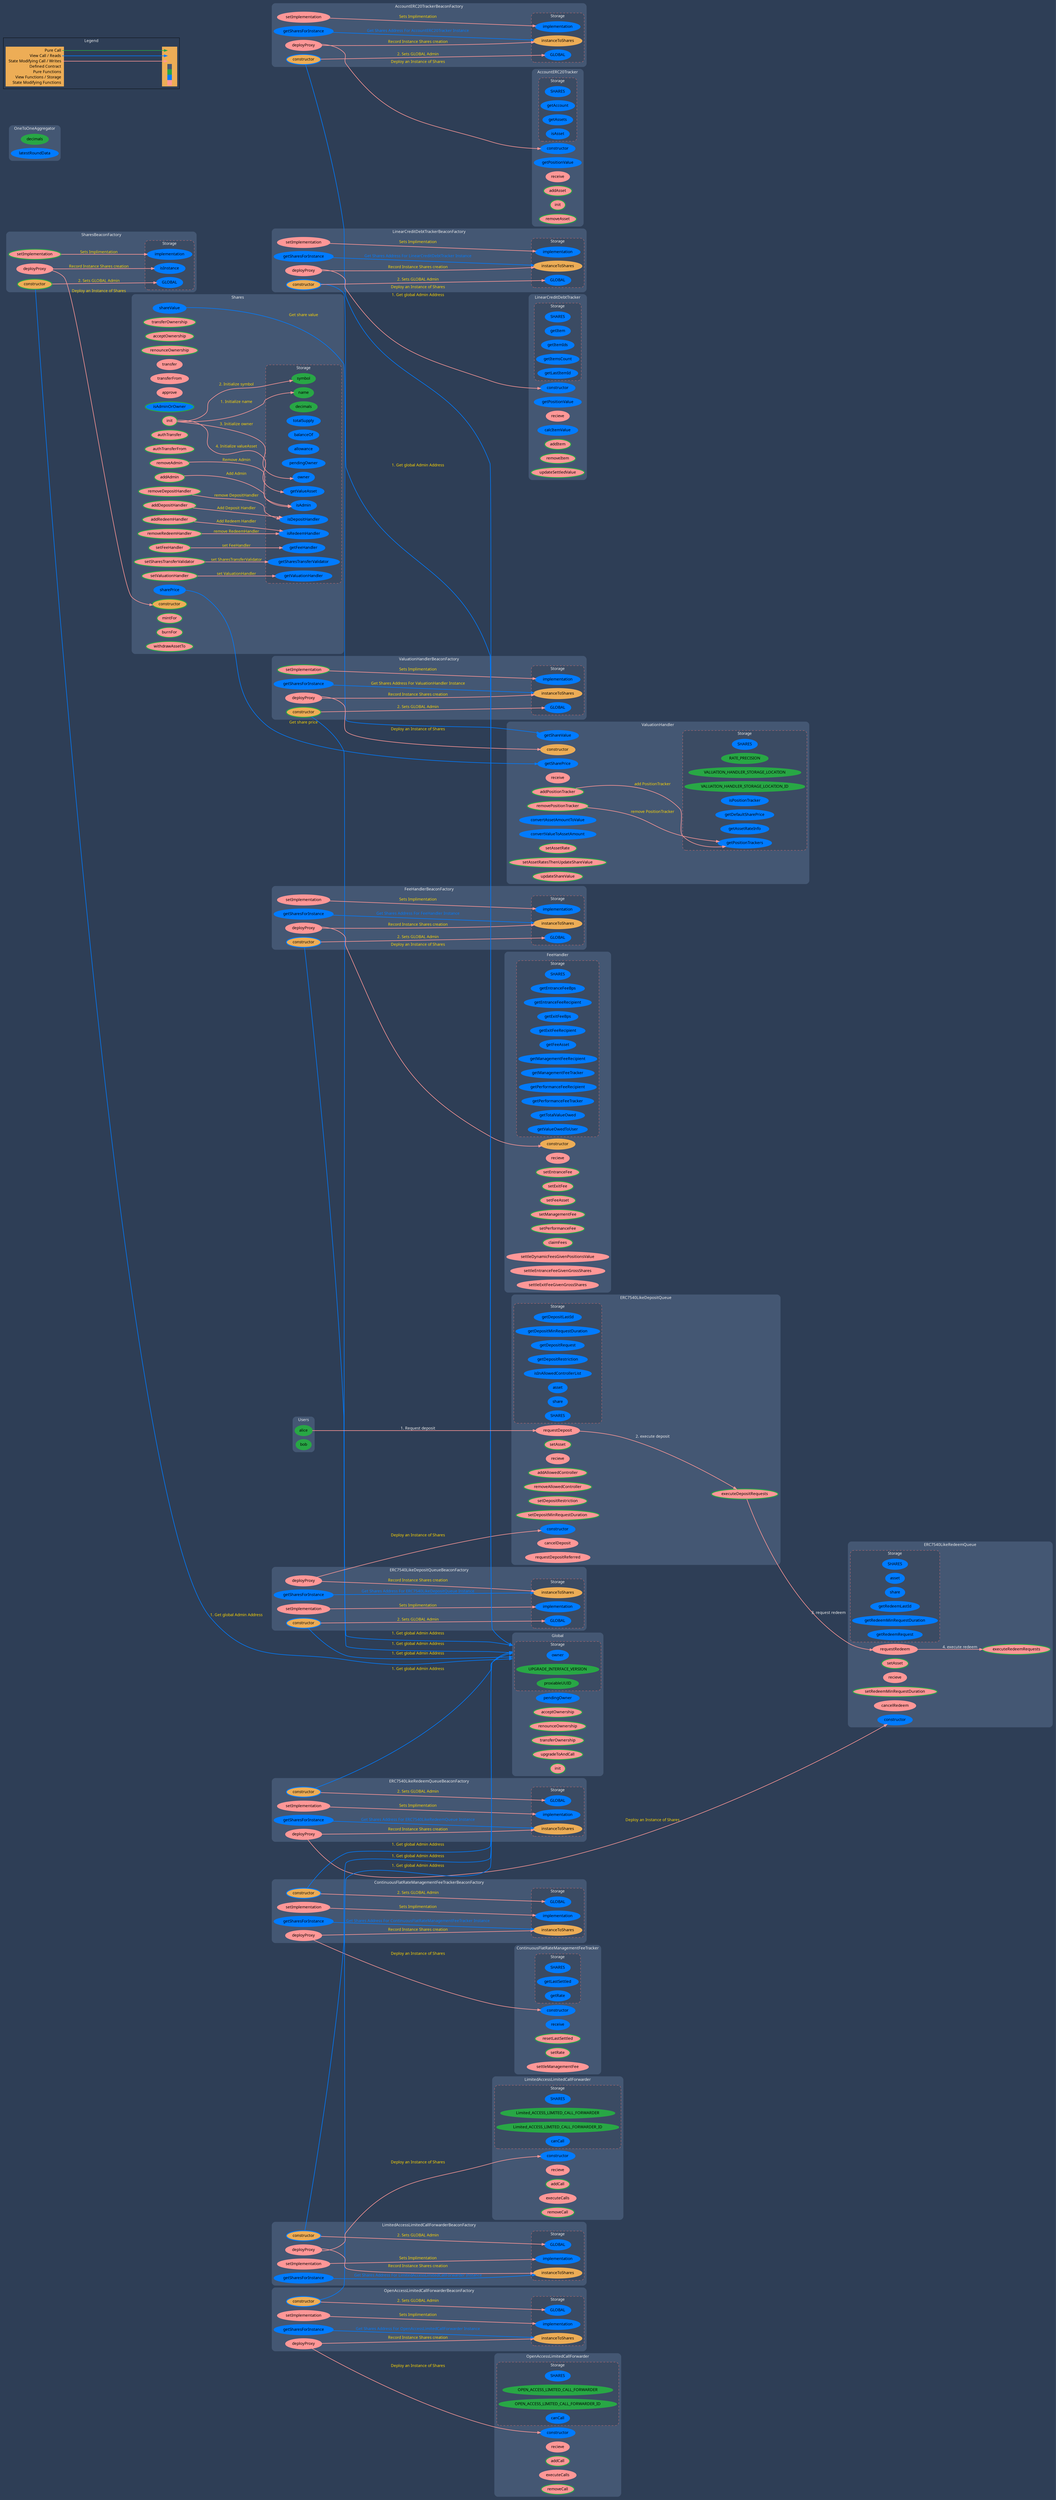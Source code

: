 digraph SubgraphProtocolOnyx {
    // graph [ratio = "auto", page = "100", compound = true, bgcolor = "#2e3e56", fontname = "helvetica Neue Ultra Light", fontcolor="#f0f0f0", ranksep="0.3", nodesep = "0.2"];
    graph [ratio = "auto", compound = true, bgcolor = "#2e3e56", fontname = "helvetica Neue Ultra Light", fontcolor="#f0f0f0", nodesep = "0.2"];
    node [ style = "filled", fillcolor = "#edad56", color = "#edad56", penwidth = 3, fontname = "helvetica Neue Ultra Light" ];
    edge [ color = "#fcfcfc", penwidth = 2, fontname = "helvetica Neue Ultra Light", len="0.2" ];

    //================================================================
    // 1. SharesBeaconFactory Contract
    subgraph cluster_SharesBeaconFactory {
        graph [ label = "SharesBeaconFactory", color = "#445773", fontcolor = "#f0f0f0", style="rounded", bgcolor="#445773" ];

        subgraph cluster_SharesBeaconFactoryStorage {
            graph [ label = "Storage", color = "#e8726d", fontcolor = "#f0f0f0", style = "rounded,dashed", bgcolor = "#3b4b63" ];
            "SharesBeaconFactory.implementation"[ label = "implementation", color="#007bff", fillcolor="#007bff" ]
            "SharesBeaconFactory.isInstance"[ label = "isInstance", color="#007bff", fillcolor="#007bff" ]
            "SharesBeaconFactory.GLOBAL"[ label = "GLOBAL", color="#007bff", fillcolor="#007bff" ]
        }
        "SharesBeaconFactory.constructor"[ label = "constructor", color="#28a745"]
        "SharesBeaconFactory.deployProxy"[ label = "deployProxy", color="#FF9797", fillcolor="#FF9797" ]
        "SharesBeaconFactory.setImplementation"[ label = "setImplementation", color="#28a745", fillcolor="#FF9797" ]
    }

    // SharesBeaconFactory Contract Edges

    "SharesBeaconFactory.constructor" -> "Global.owner" [ color="#007bff", fontcolor="#FFD700", label="1. Get global Admin Address", id="flow-SharesBeaconFactory_constructor-step-1", lhead=cluster_Global ];
    "SharesBeaconFactory.constructor" -> "SharesBeaconFactory.GLOBAL" [ color="#FF9797", fontcolor="#FFD700", label="2. Sets GLOBAL Admin", id="flow-SharesBeaconFactory_constructor-step-2" ];

    "SharesBeaconFactory.setImplementation" -> "SharesBeaconFactory.implementation" [ color="#FF9797", fontcolor="#FFD700", label="Sets Implimentation", id="flow-SharesBeaconFactory_setImplementation-step-1" ];

    "SharesBeaconFactory.deployProxy" -> "Shares.constructor" [ color="#FF9797", fontcolor="#FFD700", label="Deploy an Instance of Shares", id="flow-SharesBeaconFactory_deployProxy-step-1" ];
    "SharesBeaconFactory.deployProxy" -> "SharesBeaconFactory.isInstance" [ color="#FF9797", fontcolor="#FFD700", label="Record Instance Shares creation", id="flow-SharesBeaconFactory_deployProxy-step-2" ];


    //================================================================
    // 2. Shares Contract
    subgraph cluster_Shares {
        graph [ label = "Shares", color = "#445773", fontcolor = "#f0f0f0", style="rounded", bgcolor="#445773" ];

        subgraph cluster_ValuationHandlerBeaconFactoryStorage {
            graph [ label = "Storage", color = "#e8726d", fontcolor = "#f0f0f0", style = "rounded,dashed", bgcolor = "#3b4b63" ];

            "Shares.name"[ label = "name", color="#28a745", fillcolor="#28a745" ]
            "Shares.symbol"[ label = "symbol", color="#28a745", fillcolor="#28a745" ]
            "Shares.decimals"[ label = "decimals", color="#28a745", fillcolor="#28a745" ]
            "Shares.totalSupply"[ label = "totalSupply", color="#007bff", fillcolor="#007bff" ]
            "Shares.balanceOf"[ label = "balanceOf", color="#007bff", fillcolor="#007bff" ]
            "Shares.allowance"[ label = "allowance", color="#007bff", fillcolor="#007bff" ]
            "Shares.pendingOwner"[ label = "pendingOwner", color="#007bff", fillcolor="#007bff" ]
            "Shares.owner"[ label = "owner", color="#007bff", fillcolor="#007bff" ]
            "Shares.getValueAsset"[ label = "getValueAsset", color="#007bff", fillcolor="#007bff" ]
            "Shares.getFeeHandler"[ label = "getFeeHandler", color="#007bff", fillcolor="#007bff" ]
            "Shares.getSharesTransferValidator"[ label = "getSharesTransferValidator", color="#007bff", fillcolor="#007bff" ]
            "Shares.getValuationHandler"[ label = "getValuationHandler", color="#007bff", fillcolor="#007bff" ]
            "Shares.isDepositHandler"[ label = "isDepositHandler", color="#007bff", fillcolor="#007bff" ]
            "Shares.isRedeemHandler"[ label = "isRedeemHandler", color="#007bff", fillcolor="#007bff" ]
            "Shares.isAdmin"[ label = "isAdmin", color="#007bff", fillcolor="#007bff" ]
        }

        "Shares.transferOwnership"[ label = "transferOwnership", color="#28a745", fillcolor="#FF9797" ]
        "Shares.acceptOwnership"[ label = "acceptOwnership", color="#28a745", fillcolor="#FF9797" ]
        "Shares.renounceOwnership"[ label = "renounceOwnership", color="#28a745", fillcolor="#FF9797" ]

        "Shares.transfer"[ label = "transfer", color="#FF9797", fillcolor="#FF9797" ]
        "Shares.transferFrom"[ label = "transferFrom", color="#FF9797", fillcolor="#FF9797" ]
        "Shares.approve"[ label = "approve", color="#FF9797", fillcolor="#FF9797" ]

        "Shares.isAdminOrOwner"[ label = "isAdminOrOwner", color="#28a745", fillcolor="#007bff" ]
        "Shares.constructor"[ label = "constructor", color="#28a745"]
        "Shares.init"[ label = "init", color="#28a745", fillcolor="#FF9797" ]
        "Shares.authTransfer"[ label = "authTransfer", color="#28a745", fillcolor="#FF9797" ]
        "Shares.authTransferFrom"[ label = "authTransferFrom", color="#28a745", fillcolor="#FF9797" ]
        "Shares.addAdmin"[ label = "addAdmin", color="#28a745", fillcolor="#FF9797" ]
        "Shares.removeAdmin"[ label = "removeAdmin", color="#28a745", fillcolor="#FF9797" ]
        "Shares.addDepositHandler"[ label = "addDepositHandler", color="#28a745", fillcolor="#FF9797" ]
        "Shares.addRedeemHandler"[ label = "addRedeemHandler", color="#28a745", fillcolor="#FF9797" ]
        "Shares.removeDepositHandler"[ label = "removeDepositHandler", color="#28a745", fillcolor="#FF9797" ]
        "Shares.removeRedeemHandler"[ label = "removeRedeemHandler", color="#28a745", fillcolor="#FF9797" ]
        "Shares.setFeeHandler"[ label = "setFeeHandler", color="#28a745", fillcolor="#FF9797" ]
        "Shares.setSharesTransferValidator"[ label = "setSharesTransferValidator", color="#28a745", fillcolor="#FF9797" ]
        "Shares.setValuationHandler"[ label = "setValuationHandler", color="#28a745", fillcolor="#FF9797" ]
        "Shares.sharePrice"[ label = "sharePrice", color="#007bff", fillcolor="#007bff" ]
        "Shares.shareValue"[ label = "shareValue", color="#007bff", fillcolor="#007bff" ]
        "Shares.mintFor"[ label = "mintFor", color="#28a745", fillcolor="#FF9797" ]
        "Shares.burnFor"[ label = "burnFor", color="#28a745", fillcolor="#FF9797" ]
        "Shares.withdrawAssetTo"[ label = "withdrawAssetTo", color="#28a745", fillcolor="#FF9797" ]
    }
    // Shares Edges
    "Shares.init" -> "Shares.name" [ color="#FF9797", fontcolor="#FFD700", label="1. Initialize name", id="flow-Shares_init-step-1" ];
    "Shares.init" -> "Shares.symbol" [ color="#FF9797", fontcolor="#FFD700", label="2. Initialize symbol", id="flow-Shares_init-step-2" ];
    "Shares.init" ->  "Shares.owner" [ color="#FF9797", fontcolor="#FFD700", label="3. Initialize owner", id="flow-Shares_init-step-3" ];
    "Shares.init" -> "Shares.getValueAsset"  [ color="#FF9797", fontcolor="#FFD700", label="4. Initialize valueAsset", id="flow-Shares_init-step-4" ];

    "Shares.addAdmin" -> "Shares.isAdmin" [ color="#FF9797", fontcolor="#FFD700", label="Add Admin", id="flow-Shares_addAdmin-step-1" ];

    "Shares.removeAdmin" ->  "Shares.isAdmin" [ color="#FF9797", fontcolor="#FFD700", label="Remove Admin", id="flow-Shares_removeAdmin-step-1" ];

    "Shares.addDepositHandler" -> "Shares.isDepositHandler"  [ color="#FF9797", fontcolor="#FFD700", label="Add Deposit Handler", id="flow-Shares_addDepositHandler-step-1" ];

    "Shares.addRedeemHandler" -> "Shares.isRedeemHandler" [ color="#FF9797", fontcolor="#FFD700", label="Add Redeem Handler", id="flow-Shares_addRedeemHandler-step-1" ];

    "Shares.removeDepositHandler" -> "Shares.isDepositHandler"  [ color="#FF9797", fontcolor="#FFD700", label="remove DepositHandler", id="flow-Shares_removeDepositHandler-step-1" ];

    "Shares.removeRedeemHandler" -> "Shares.isRedeemHandler"  [ color="#FF9797", fontcolor="#FFD700", label="remove RedeemHandler", id="flow-Shares_removeRedeemHandler-step-1" ];

    "Shares.setFeeHandler" -> "Shares.getFeeHandler" [ color="#FF9797", fontcolor="#FFD700", label="set FeeHandler", id="flow-Shares_setFeeHandler-step-1" ];

    "Shares.setSharesTransferValidator" -> "Shares.getSharesTransferValidator" [ color="#FF9797", fontcolor="#FFD700", label="set SharesTransferValidator", id="flow-Shares_setSharesTransferValidator-step-1" ];

    "Shares.setValuationHandler" -> "Shares.getValuationHandler" [ color="#FF9797", fontcolor="#FFD700", label="set ValuationHandler", id="flow-Shares_setValuationHandler-step-1" ];

    "Shares.sharePrice" -> "ValuationHandler.getSharePrice" [ color="#007bff", fontcolor="#FFD700", label="Get share price", id="flow-Shares_sharePrice-step-1" ];

    "Shares.shareValue" -> "ValuationHandler.getShareValue" [ color="#007bff", fontcolor="#FFD700", label="Get share value", id="flow-Shares_shareValue-step-1" ];

    //================================================================
    // 3. ValuationHandlerBeaconFactory Contract
    subgraph cluster_ValuationHandlerBeaconFactory {
        graph [ label = "ValuationHandlerBeaconFactory", color = "#445773", fontcolor = "#f0f0f0", style="rounded", bgcolor="#445773" ];

        subgraph cluster_ValuationHandlerBeaconFactoryStorage {
            graph [ label = "Storage", color = "#e8726d", fontcolor = "#f0f0f0", style = "rounded,dashed", bgcolor = "#3b4b63" ];
            "ValuationHandlerBeaconFactory.implementation"[ label = "implementation", color="#007bff", fillcolor="#007bff" ]
            "ValuationHandlerBeaconFactory.GLOBAL"[ label = "GLOBAL", color="#007bff", fillcolor="#007bff" ]
            "ValuationHandlerBeaconFactory.instanceToShares"[ label = "instanceToShares"]
        }
        "ValuationHandlerBeaconFactory.constructor"[ label = "constructor", color="#28a745"]
        "ValuationHandlerBeaconFactory.setImplementation"[ label = "setImplementation", color="#28a745", fillcolor="#FF9797" ]
        "ValuationHandlerBeaconFactory.deployProxy"[ label = "deployProxy", color="#FF9797", fillcolor="#FF9797" ]
        "ValuationHandlerBeaconFactory.getSharesForInstance"[ label = "getSharesForInstance", color="#007bff", fillcolor="#007bff" ]
    }

    //  ValuationHandlerBeaconFactory Contract Edges

    "ValuationHandlerBeaconFactory.constructor" -> "Global.owner" [ color="#007bff", fontcolor="#FFD700", label="1. Get global Admin Address", id="flow-ValuationHandlerBeaconFactory_constructor-step-1", lhead=cluster_Global ];
    "ValuationHandlerBeaconFactory.constructor" -> "ValuationHandlerBeaconFactory.GLOBAL" [ color="#FF9797", fontcolor="#FFD700", label="2. Sets GLOBAL Admin", id="flow-ValuationHandlerBeaconFactory_constructor-step-2", ];

    "ValuationHandlerBeaconFactory.setImplementation" -> "ValuationHandlerBeaconFactory.implementation" [ color="#FF9797", fontcolor="#FFD700", label="Sets Implimentation", id="flow-ValuationHandlerBeaconFactory_setImplementation-step-1" ];

    "ValuationHandlerBeaconFactory.deployProxy" -> "ValuationHandler.constructor" [ color="#FF9797", fontcolor="#FFD700", label="Deploy an Instance of Shares", id="flow-ValuationHandlerBeaconFactory_deployProxy-step-1"];
    "ValuationHandlerBeaconFactory.deployProxy" -> "ValuationHandlerBeaconFactory.instanceToShares" [ color="#FF9797", fontcolor="#FFD700", label="Record Instance Shares creation", id="flow-ValuationHandlerBeaconFactory_deployProxy-step-2" ];

    "ValuationHandlerBeaconFactory.getSharesForInstance" -> "ValuationHandlerBeaconFactory.instanceToShares" [ color="#007bff", fontcolor="#FFD700", label="Get Shares Address For ValuationHandler Instance", id="flow-ValuationHandlerBeaconFactory_getSharesForInstance-step-1" ];

    //================================================================
    // 4. ValuationHandler Contract
    subgraph cluster_ValuationHandler {
        graph [ label = "ValuationHandler", color = "#445773", fontcolor = "#f0f0f0", style="rounded", bgcolor="#445773" ];

        subgraph cluster_ValuationHandlerStorage {
            graph [ label = "Storage", color = "#e8726d", fontcolor = "#f0f0f0", style = "rounded,dashed", bgcolor = "#3b4b63" ];
            "ValuationHandler.SHARES"[ label = "SHARES", color="#007bff", fillcolor="#007bff" ]
            "ValuationHandler.RATE_PRECISION"[ label = "RATE_PRECISION", color="#28a745", fillcolor="#28a745" ]
            "ValuationHandler.VALUATION_HANDLER_STORAGE_LOCATION"[ label = "VALUATION_HANDLER_STORAGE_LOCATION", color="#28a745", fillcolor="#28a745" ]
            "ValuationHandler.VALUATION_HANDLER_STORAGE_LOCATION_ID"[ label = "VALUATION_HANDLER_STORAGE_LOCATION_ID", color="#28a745", fillcolor="#28a745" ]
            "ValuationHandler.isPositionTracker"[ label = "isPositionTracker", color="#007bff", fillcolor="#007bff" ]
            "ValuationHandler.getDefaultSharePrice"[ label = "getDefaultSharePrice", color="#007bff", fillcolor="#007bff" ]
            "ValuationHandler.getAssetRateInfo"[ label = "getAssetRateInfo", color="#007bff", fillcolor="#007bff" ]
            "ValuationHandler.getPositionTrackers"[ label = "getPositionTrackers", color="#007bff", fillcolor="#007bff" ]
            }

        "ValuationHandler.constructor"[ label = "constructor"]
        "ValuationHandler.receive"[ label = "receive", color="#FF9797", fillcolor="#FF9797" ]
        "ValuationHandler.addPositionTracker"[ label = "addPositionTracker", color="#28a745", fillcolor="#FF9797" ]
        "ValuationHandler.removePositionTracker"[ label = "removePositionTracker", color="#28a745", fillcolor="#FF9797" ]
        "ValuationHandler.convertAssetAmountToValue"[ label = "convertAssetAmountToValue", color="#007bff", fillcolor="#007bff" ]
        "ValuationHandler.convertValueToAssetAmount"[ label = "convertValueToAssetAmount", color="#007bff", fillcolor="#007bff" ]
        "ValuationHandler.getShareValue"[ label = "getShareValue", color="#007bff", fillcolor="#007bff" ]
        "ValuationHandler.getSharePrice"[ label = "getSharePrice", color="#007bff", fillcolor="#007bff" ]
        "ValuationHandler.setAssetRate"[ label = "setAssetRate", color="#28a745", fillcolor="#FF9797" ]
        "ValuationHandler.setAssetRatesThenUpdateShareValue"[ label = "setAssetRatesThenUpdateShareValue", color="#28a745", fillcolor="#FF9797" ]
        "ValuationHandler.updateShareValue"[ label = "updateShareValue", color="#28a745", fillcolor="#FF9797" ]
    }

    // ValuationHandler Edges

    "ValuationHandler.addPositionTracker" -> "ValuationHandler.getPositionTrackers" [ color="#FF9797", fontcolor="#FFD700", label="add PositionTracker", id="flow-ValuationHandler_addPositionTracker-step-1" ];

    "ValuationHandler.removePositionTracker" -> "ValuationHandler.getPositionTrackers" [ color="#FF9797", fontcolor="#FFD700", label="remove PositionTracker", id="flow-ValuationHandler_removePositionTracker-step-1" ];

    //================================================================
    // 5. FeeHandlerBeaconFactory Contract
    subgraph cluster_FeeHandlerBeaconFactory {
        graph [ label = "FeeHandlerBeaconFactory", color = "#445773", fontcolor = "#f0f0f0", style="rounded", bgcolor="#445773" ];

        subgraph cluster_BeaconFactoryStorage {
            graph [ label = "Storage", color = "#e8726d", fontcolor = "#f0f0f0", style = "rounded,dashed", bgcolor = "#3b4b63" ];
            "FeeHandlerBeaconFactory.implementation"[ label = "implementation", color="#007bff", fillcolor="#007bff" ]
            "FeeHandlerBeaconFactory.GLOBAL"[ label = "GLOBAL", color="#007bff", fillcolor="#007bff" ]
            "FeeHandlerBeaconFactory.instanceToShares"[ label = "instanceToShares"]
        }
        "FeeHandlerBeaconFactory.constructor"[ label = "constructor", color="#007bff"]
        "FeeHandlerBeaconFactory.setImplementation"[ label = "setImplementation", color="#FF9797", fillcolor="#FF9797" ]
        "FeeHandlerBeaconFactory.deployProxy"[ label = "deployProxy", color="#FF9797", fillcolor="#FF9797" ]
        "FeeHandlerBeaconFactory.getSharesForInstance"[ label = "getSharesForInstance", color="#007bff", fillcolor="#007bff" ]
    }
    // FeeHandlerBeaconFactory Contract Edges

    "FeeHandlerBeaconFactory.constructor" -> "Global.owner" [ color="#007bff", fontcolor="#FFD700", label="1. Get global Admin Address", id="flow-FeeHandlerBeaconFactory_constructor-step-1", lhead=cluster_Global ];
    "FeeHandlerBeaconFactory.constructor" -> "FeeHandlerBeaconFactory.GLOBAL" [ color="#FF9797", fontcolor="#FFD700", label="2. Sets GLOBAL Admin", id="flow-FeeHandlerBeaconFactory_constructor-step-2" ];

    "FeeHandlerBeaconFactory.setImplementation" -> "FeeHandlerBeaconFactory.implementation" [ color="#FF9797", fontcolor="#FFD700", label="Sets Implimentation", id="flow-FeeHandlerBeaconFactory_setImplementation-step-1" ];

    "FeeHandlerBeaconFactory.deployProxy" -> "FeeHandler.constructor" [ color="#FF9797", fontcolor="#FFD700", label="Deploy an Instance of Shares", id="flow-FeeHandlerBeaconFactory_deployProxy-step-1" ];
    "FeeHandlerBeaconFactory.deployProxy" -> "FeeHandlerBeaconFactory.instanceToShares" [ color="#FF9797", fontcolor="#FFD700", label="Record Instance Shares creation", id="flow-FeeHandlerBeaconFactory_deployProxy-step-2" ];

    "FeeHandlerBeaconFactory.getSharesForInstance" -> "FeeHandlerBeaconFactory.instanceToShares" [ color="#007bff", fontcolor="#007bff", label="Get Shares Address For FeeHandler Instance", id="flow-FeeHandlerBeaconFactory_getSharesForInstance-step-1" ];

    //================================================================
    // 6. FeeHandler Contract
    subgraph cluster_FeeHandler {
        graph [ label = "FeeHandler", color = "#445773", fontcolor = "#f0f0f0", style="rounded", bgcolor="#445773" ];

        subgraph cluster_FeeHandlerStorage {
            graph [ label = "Storage", color = "#e8726d", fontcolor = "#f0f0f0", style = "rounded,dashed", bgcolor = "#3b4b63" ];
            "FeeHandler.SHARES"[ label = "SHARES", color="#007bff", fillcolor="#007bff" ]
            "FeeHandler.getEntranceFeeBps"[ label = "getEntranceFeeBps", color="#007bff", fillcolor="#007bff" ]
            "FeeHandler.getEntranceFeeRecipient"[ label = "getEntranceFeeRecipient", color="#007bff", fillcolor="#007bff" ]
            "FeeHandler.getExitFeeBps"[ label = "getExitFeeBps", color="#007bff", fillcolor="#007bff" ]
            "FeeHandler.getExitFeeRecipient"[ label = "getExitFeeRecipient", color="#007bff", fillcolor="#007bff" ]
            "FeeHandler.getFeeAsset"[ label = "getFeeAsset", color="#007bff", fillcolor="#007bff" ]
            "FeeHandler.getManagementFeeRecipient"[ label = "getManagementFeeRecipient", color="#007bff", fillcolor="#007bff" ]
            "FeeHandler.getManagementFeeTracker"[ label = "getManagementFeeTracker", color="#007bff", fillcolor="#007bff" ]
            "FeeHandler.getPerformanceFeeRecipient"[ label = "getPerformanceFeeRecipient", color="#007bff", fillcolor="#007bff" ]
            "FeeHandler.getPerformanceFeeTracker"[ label = "getPerformanceFeeTracker", color="#007bff", fillcolor="#007bff" ]
            "FeeHandler.getTotalValueOwed"[ label = "getTotalValueOwed", color="#007bff", fillcolor="#007bff" ]
            "FeeHandler.getValueOwedToUser"[ label = "getValueOwedToUser", color="#007bff", fillcolor="#007bff" ]
            }

        "FeeHandler.constructor"[ label = "constructor"]
        "FeeHandler.recieve"[ label = "recieve", color="#FF9797", fillcolor="#FF9797" ]
        "FeeHandler.setEntranceFee"[ label = "setEntranceFee", color="#28a745", fillcolor="#FF9797" ]
        "FeeHandler.setExitFee"[ label = "setExitFee", color="#28a745", fillcolor="#FF9797" ]
        "FeeHandler.setFeeAsset"[ label = "setFeeAsset", color="#28a745", fillcolor="#FF9797" ]
        "FeeHandler.setManagementFee"[ label = "setManagementFee", color="#28a745", fillcolor="#FF9797" ]
        "FeeHandler.setPerformanceFee"[ label = "setPerformanceFee", color="#28a745", fillcolor="#FF9797" ]
        "FeeHandler.claimFees"[ label = "claimFees", color="#28a745", fillcolor="#FF9797" ]
        "FeeHandler.settleDynamicFeesGivenPositionsValue"[ label = "settleDynamicFeesGivenPositionsValue", color="#FF9797", fillcolor="#FF9797" ]
        "FeeHandler.settleEntranceFeeGivenGrossShares"[ label = "settleEntranceFeeGivenGrossShares", color="#FF9797", fillcolor="#FF9797" ]
        "FeeHandler.settleExitFeeGivenGrossShares"[ label = "settleExitFeeGivenGrossShares", color="#FF9797", fillcolor="#FF9797" ]
    }

    //================================================================
    // 7. ERC7540LikeDepositQueueBeaconFactory Contract
    subgraph cluster_ERC7540LikeDepositQueueFactory {
        graph [ label = "ERC7540LikeDepositQueueBeaconFactory", color = "#445773", fontcolor = "#f0f0f0", style="rounded", bgcolor="#445773" ];

        subgraph cluster_BeaconFactoryStorage {
            graph [ label = "Storage", color = "#e8726d", fontcolor = "#f0f0f0", style = "rounded,dashed", bgcolor = "#3b4b63" ];
            "ERC7540LikeDepositQueueBeaconFactory.implementation"[ label = "implementation", color="#007bff", fillcolor="#007bff" ]
            "ERC7540LikeDepositQueueBeaconFactory.GLOBAL"[ label = "GLOBAL", color="#007bff", fillcolor="#007bff" ]
            "ERC7540LikeDepositQueueBeaconFactory.instanceToShares"[ label = "instanceToShares"]
        }
        "ERC7540LikeDepositQueueBeaconFactory.constructor"[ label = "constructor", color="#007bff"]
        "ERC7540LikeDepositQueueBeaconFactory.setImplementation"[ label = "setImplementation", color="#FF9797", fillcolor="#FF9797" ]
        "ERC7540LikeDepositQueueBeaconFactory.deployProxy"[ label = "deployProxy", color="#FF9797", fillcolor="#FF9797" ]
        "ERC7540LikeDepositQueueBeaconFactory.getSharesForInstance"[ label = "getSharesForInstance", color="#007bff", fillcolor="#007bff" ]
    }
    // ERC7540LikeDepositQueueBeaconFactory Contract Edges
    "ERC7540LikeDepositQueueBeaconFactory.constructor" -> "Global.owner" [ color="#007bff", fontcolor="#FFD700", label="1. Get global Admin Address", id="flow-ERC7540LikeDepositQueueBeaconFactory_constructor-step-1", lhead=cluster_Global ];
    "ERC7540LikeDepositQueueBeaconFactory.constructor" -> "ERC7540LikeDepositQueueBeaconFactory.GLOBAL" [ color="#FF9797", fontcolor="#FFD700", label="2. Sets GLOBAL Admin", id="flow-ERC7540LikeDepositQueueBeaconFactory_constructor-step-2" ];

    "ERC7540LikeDepositQueueBeaconFactory.setImplementation" -> "ERC7540LikeDepositQueueBeaconFactory.implementation" [ color="#FF9797", fontcolor="#FFD700", label="Sets Implimentation", id="flow-ERC7540LikeDepositQueueBeaconFactory_setImplementation-step-1" ];

    "ERC7540LikeDepositQueueBeaconFactory.deployProxy" -> "ERC7540LikeDepositQueue.constructor" [ color="#FF9797", fontcolor="#FFD700", label="Deploy an Instance of Shares", id="flow-ERC7540LikeDepositQueueBeaconFactory_deployProxy-step-1" ];
    "ERC7540LikeDepositQueueBeaconFactory.deployProxy" -> "ERC7540LikeDepositQueueBeaconFactory.instanceToShares" [ color="#FF9797", fontcolor="#FFD700", label="Record Instance Shares creation", id="flow-ERC7540LikeDepositQueueBeaconFactory_deployProxy-step-2" ];

    "ERC7540LikeDepositQueueBeaconFactory.getSharesForInstance" -> "ERC7540LikeDepositQueueBeaconFactory.instanceToShares" [ color="#007bff", fontcolor="#007bff", label="Get Shares Address For ERC7540LikeDepositQueue Instance", id="flow-ERC7540LikeDepositQueueBeaconFactory_getSharesForInstance-step-1" ];

    //================================================================
    // 8. ERC7540LikeDepositQueue Contract
    subgraph cluster_ERC7540LikeDepositQueue {
        graph [ label = "ERC7540LikeDepositQueue", color = "#445773", fontcolor = "#f0f0f0", style="rounded", bgcolor="#445773" ];

        subgraph cluster_ERC7540LikeDepositQueueStorage {
            graph [ label = "Storage", color = "#e8726d", fontcolor = "#f0f0f0", style = "rounded,dashed", bgcolor = "#3b4b63" ];

            "ERC7540LikeDepositQueue.getDepositLastId"[ label = "getDepositLastId", color="#007bff", fillcolor="#007bff" ]
            "ERC7540LikeDepositQueue.getDepositMinRequestDuration"[ label = "getDepositMinRequestDuration", color="#007bff", fillcolor="#007bff" ]
            "ERC7540LikeDepositQueue.getDepositRequest"[ label = "getDepositRequest", color="#007bff", fillcolor="#007bff" ]
            "ERC7540LikeDepositQueue.getDepositRestriction"[ label = "getDepositRestriction", color="#007bff", fillcolor="#007bff" ]
            "ERC7540LikeDepositQueue.isInAllowedControllerList"[ label = "isInAllowedControllerList", color="#007bff", fillcolor="#007bff" ]
            "ERC7540LikeDepositQueue.asset"[ label = "asset", color="#007bff", fillcolor="#007bff" ]
            "ERC7540LikeDepositQueue.share"[ label = "share", color="#007bff", fillcolor="#007bff" ]
            "ERC7540LikeDepositQueue.SHARES"[ label = "SHARES", color="#007bff", fillcolor="#007bff" ]
            }

        "ERC7540LikeDepositQueue.setAsset"[ label = "setAsset", color="#28a745", fillcolor="#FF9797" ]
        "ERC7540LikeDepositQueue.constructor"[ label = "constructor", color="#007bff", fillcolor="#007bff" ]
        "ERC7540LikeDepositQueue.recieve"[ label = "recieve", color="#FF9797", fillcolor="#FF9797" ]
        "ERC7540LikeDepositQueue.addAllowedController"[ label = "addAllowedController", color="#28a745", fillcolor="#FF9797" ]
        "ERC7540LikeDepositQueue.removeAllowedController"[ label = "removeAllowedController", color="#28a745", fillcolor="#FF9797" ]
        "ERC7540LikeDepositQueue.setDepositRestriction"[ label = "setDepositRestriction", color="#28a745", fillcolor="#FF9797" ]
        "ERC7540LikeDepositQueue.setDepositMinRequestDuration"[ label = "setDepositMinRequestDuration", color="#28a745", fillcolor="#FF9797" ]
        "ERC7540LikeDepositQueue.requestDeposit"[ label = "requestDeposit", color="#FF9797", fillcolor="#FF9797" ]
        "ERC7540LikeDepositQueue.cancelDeposit"[ label = "cancelDeposit", color="#FF9797", fillcolor="#FF9797" ]
        "ERC7540LikeDepositQueue.executeDepositRequests"[ label = "executeDepositRequests", color="#28a745", fillcolor="#FF9797" ]
        "ERC7540LikeDepositQueue.requestDepositReferred"[ label = "requestDepositReferred", color="#FF9797", fillcolor="#FF9797" ]
    }

    //  ERC7540LikeDepositQueue Edges


    //================================================================
    // 9. ERC7540LikeRedeemQueueBeaconFactory Contract
    subgraph cluster_ERC7540LikeRedeemQueueBeaconFactory {
        graph [ label = "ERC7540LikeRedeemQueueBeaconFactory", color = "#445773", fontcolor = "#f0f0f0", style="rounded", bgcolor="#445773" ];

        subgraph cluster_BeaconFactoryStorage {
            graph [ label = "Storage", color = "#e8726d", fontcolor = "#f0f0f0", style = "rounded,dashed", bgcolor = "#3b4b63" ];
            "ERC7540LikeRedeemQueueBeaconFactory.implementation"[ label = "implementation", color="#007bff", fillcolor="#007bff" ]
            "ERC7540LikeRedeemQueueBeaconFactory.GLOBAL"[ label = "GLOBAL", color="#007bff", fillcolor="#007bff" ]
            "ERC7540LikeRedeemQueueBeaconFactory.instanceToShares"[ label = "instanceToShares"]
        }
        "ERC7540LikeRedeemQueueBeaconFactory.constructor"[ label = "constructor", color="#007bff"]
        "ERC7540LikeRedeemQueueBeaconFactory.setImplementation"[ label = "setImplementation", color="#FF9797", fillcolor="#FF9797" ]
        "ERC7540LikeRedeemQueueBeaconFactory.deployProxy"[ label = "deployProxy", color="#FF9797", fillcolor="#FF9797" ]
        "ERC7540LikeRedeemQueueBeaconFactory.getSharesForInstance"[ label = "getSharesForInstance", color="#007bff", fillcolor="#007bff" ]
    }

    // ERC7540LikeRedeemQueueBeaconFactory Contract Edges

    "ERC7540LikeRedeemQueueBeaconFactory.constructor" -> "Global.owner" [ color="#007bff", fontcolor="#FFD700", label="1. Get global Admin Address", id="flow-ERC7540LikeRedeemQueueBeaconFactory_constructor-step-1", lhead=cluster_Global ];
    "ERC7540LikeRedeemQueueBeaconFactory.constructor" -> "ERC7540LikeRedeemQueueBeaconFactory.GLOBAL" [ color="#FF9797", fontcolor="#FFD700", label="2. Sets GLOBAL Admin", id="flow-ERC7540LikeRedeemQueueBeaconFactory_constructor-step-2" ];

    "ERC7540LikeRedeemQueueBeaconFactory.setImplementation" -> "ERC7540LikeRedeemQueueBeaconFactory.implementation" [ color="#FF9797", fontcolor="#FFD700", label="Sets Implimentation", id="flow-ERC7540LikeRedeemQueueBeaconFactory_setImplementation-step-1" ];

    "ERC7540LikeRedeemQueueBeaconFactory.deployProxy" -> "ERC7540LikeRedeemQueue.constructor" [ color="#FF9797", fontcolor="#FFD700", label="Deploy an Instance of Shares", id="flow-ERC7540LikeRedeemQueueBeaconFactory_deployProxy-step-1" ];
    "ERC7540LikeRedeemQueueBeaconFactory.deployProxy" -> "ERC7540LikeRedeemQueueBeaconFactory.instanceToShares" [ color="#FF9797", fontcolor="#FFD700", label="Record Instance Shares creation", id="flow-ERC7540LikeRedeemQueueBeaconFactory_deployProxy-step-2" ];

    "ERC7540LikeRedeemQueueBeaconFactory.getSharesForInstance" -> "ERC7540LikeRedeemQueueBeaconFactory.instanceToShares" [ color="#007bff", fontcolor="#007bff", label="Get Shares Address For ERC7540LikeRedeemQueue Instance", id="flow-ERC7540LikeRedeemQueueBeaconFactory_getSharesForInstance-step-1" ];

    //================================================================
    // 10. ERC7540LikeRedeemQueue Contract

    subgraph cluster_ERC7540LikeRedeemQueue {
        graph [ label = "ERC7540LikeRedeemQueue", color = "#445773", fontcolor = "#f0f0f0", style="rounded", bgcolor="#445773" ];

        subgraph cluster_ERC7540LikeRedeemQueueStorage {
            graph [ label = "Storage", color = "#e8726d", fontcolor = "#f0f0f0", style = "rounded,dashed", bgcolor = "#3b4b63" ];
            "ERC7540LikeRedeemQueue.SHARES"[ label = "SHARES", color="#007bff", fillcolor="#007bff" ]
            "ERC7540LikeRedeemQueue.asset"[ label = "asset", color="#007bff", fillcolor="#007bff" ]
            "ERC7540LikeRedeemQueue.share"[ label = "share", color="#007bff", fillcolor="#007bff" ]
            "ERC7540LikeRedeemQueue.getRedeemLastId"[ label = "getRedeemLastId", color="#007bff", fillcolor="#007bff" ]
            "ERC7540LikeRedeemQueue.getRedeemMinRequestDuration"[ label = "getRedeemMinRequestDuration", color="#007bff", fillcolor="#007bff" ]
            "ERC7540LikeRedeemQueue.getRedeemRequest"[ label = "getRedeemRequest", color="#007bff", fillcolor="#007bff" ]
            }

        "ERC7540LikeRedeemQueue.setAsset"[ label = "setAsset", color="#28a745", fillcolor="#FF9797" ]
        "ERC7540LikeRedeemQueue.constructor"[ label = "constructor", color="#007bff", fillcolor="#007bff" ]
        "ERC7540LikeRedeemQueue.recieve"[ label = "recieve", color="#FF9797", fillcolor="#FF9797" ]
        "ERC7540LikeRedeemQueue.setRedeemMinRequestDuration"[ label = "setRedeemMinRequestDuration", color="#28a745", fillcolor="#FF9797" ]
        "ERC7540LikeRedeemQueue.cancelRedeem"[ label = "cancelRedeem", color="#FF9797", fillcolor="#FF9797" ]
        "ERC7540LikeRedeemQueue.executeRedeemRequests"[ label = "executeRedeemRequests", color="#28a745", fillcolor="#FF9797" ]
        "ERC7540LikeRedeemQueue.requestRedeem"[ label = "requestRedeem", color="#FF9797", fillcolor="#FF9797" ]
    }

    //================================================================
    // 11. ContinuousFlatRateManagementFeeTrackerBeaconFactory Contract

    subgraph cluster_ContinuousFlatRateManagementFeeTrackerBeaconFactory {
        graph [ label = "ContinuousFlatRateManagementFeeTrackerBeaconFactory", color = "#445773", fontcolor = "#f0f0f0", style="rounded", bgcolor="#445773" ];

        subgraph cluster_BeaconFactoryStorage {
            graph [ label = "Storage", color = "#e8726d", fontcolor = "#f0f0f0", style = "rounded,dashed", bgcolor = "#3b4b63" ];
            "ContinuousFlatRateManagementFeeTrackerBeaconFactory.implementation"[ label = "implementation", color="#007bff", fillcolor="#007bff" ]
            "ContinuousFlatRateManagementFeeTrackerBeaconFactory.GLOBAL"[ label = "GLOBAL", color="#007bff", fillcolor="#007bff" ]
            "ContinuousFlatRateManagementFeeTrackerBeaconFactory.instanceToShares"[ label = "instanceToShares"]
        }
        "ContinuousFlatRateManagementFeeTrackerBeaconFactory.constructor"[ label = "constructor", color="#007bff"]
        "ContinuousFlatRateManagementFeeTrackerBeaconFactory.setImplementation"[ label = "setImplementation", color="#FF9797", fillcolor="#FF9797" ]
        "ContinuousFlatRateManagementFeeTrackerBeaconFactory.deployProxy"[ label = "deployProxy", color="#FF9797", fillcolor="#FF9797" ]
        "ContinuousFlatRateManagementFeeTrackerBeaconFactory.getSharesForInstance"[ label = "getSharesForInstance", color="#007bff", fillcolor="#007bff" ]
    }
    // ContinuousFlatRateManagementFeeTrackerBeaconFactory Contract Edges

    "ContinuousFlatRateManagementFeeTrackerBeaconFactory.constructor" -> "Global.owner" [ color="#007bff", fontcolor="#FFD700", label="1. Get global Admin Address", id="flow-ContinuousFlatRateManagementFeeTrackerBeaconFactory_constructor-step-1", lhead=cluster_Global ];
    "ContinuousFlatRateManagementFeeTrackerBeaconFactory.constructor" -> "ContinuousFlatRateManagementFeeTrackerBeaconFactory.GLOBAL" [ color="#FF9797", fontcolor="#FFD700", label="2. Sets GLOBAL Admin", id="flow-ContinuousFlatRateManagementFeeTrackerBeaconFactory_constructor-step-2" ];

    "ContinuousFlatRateManagementFeeTrackerBeaconFactory.setImplementation" -> "ContinuousFlatRateManagementFeeTrackerBeaconFactory.implementation" [ color="#FF9797", fontcolor="#FFD700", label="Sets Implimentation", id="flow-ContinuousFlatRateManagementFeeTrackerBeaconFactory_setImplementation-step-1" ];

    "ContinuousFlatRateManagementFeeTrackerBeaconFactory.deployProxy" -> "ContinuousFlatRateManagementFeeTracker.constructor" [ color="#FF9797", fontcolor="#FFD700", label="Deploy an Instance of Shares", id="flow-ContinuousFlatRateManagementFeeTrackerBeaconFactory_deployProxy-step-1" ];
    "ContinuousFlatRateManagementFeeTrackerBeaconFactory.deployProxy" -> "ContinuousFlatRateManagementFeeTrackerBeaconFactory.instanceToShares" [ color="#FF9797", fontcolor="#FFD700", label="Record Instance Shares creation", id="flow-ContinuousFlatRateManagementFeeTrackerBeaconFactory_deployProxy-step-2" ];

    "ContinuousFlatRateManagementFeeTrackerBeaconFactory.getSharesForInstance" -> "ContinuousFlatRateManagementFeeTrackerBeaconFactory.instanceToShares" [ color="#007bff", fontcolor="#007bff", label="Get Shares Address For ContinuousFlatRateManagementFeeTracker Instance", id="flow-ContinuousFlatRateManagementFeeTrackerBeaconFactory_getSharesForInstance-step-1" ];

    //================================================================
    // 12. ContinuousFlatRateManagementFeeTracker Contract

    subgraph cluster_ContinuousFlatRateManagementFeeTracker {
        graph [ label = "ContinuousFlatRateManagementFeeTracker", color = "#445773", fontcolor = "#f0f0f0", style="rounded", bgcolor="#445773" ];

        subgraph cluster_ContinuousFlatRateManagementFeeTrackerStorage {
            graph [ label = "Storage", color = "#e8726d", fontcolor = "#f0f0f0", style = "rounded,dashed", bgcolor = "#3b4b63" ];
            "ContinuousFlatRateManagementFeeTracker.SHARES"[ label = "SHARES", color="#007bff", fillcolor="#007bff" ]
            "ContinuousFlatRateManagementFeeTracker.getLastSettled"[ label = "getLastSettled", color="#007bff", fillcolor="#007bff" ]
            "ContinuousFlatRateManagementFeeTracker.getRate"[ label = "getRate", color="#007bff", fillcolor="#007bff" ]
            }
        "ContinuousFlatRateManagementFeeTracker.constructor"[ label = "constructor", color="#007bff", fillcolor="#007bff" ]
        "ContinuousFlatRateManagementFeeTracker.receive"[ label = "receive", color="#007bff", fillcolor="#007bff" ]
        "ContinuousFlatRateManagementFeeTracker.resetLastSettled"[ label = "resetLastSettled", color="#28a745", fillcolor="#FF9797" ]
        "ContinuousFlatRateManagementFeeTracker.setRate"[ label = "setRate", color="#28a745", fillcolor="#FF9797" ]
        "ContinuousFlatRateManagementFeeTracker.settleManagementFee"[ label = "settleManagementFee", color="#FF9797", fillcolor="#FF9797" ]
    }


    //================================================================
    // 13. OpenAccessLimitedCallForwarderBeaconFactory Contract
    subgraph cluster_OpenAccessLimitedCallForwarderBeaconFactory {
        graph [ label = "OpenAccessLimitedCallForwarderBeaconFactory", color = "#445773", fontcolor = "#f0f0f0", style="rounded", bgcolor="#445773" ];

        subgraph cluster_BeaconFactoryStorage {
            graph [ label = "Storage", color = "#e8726d", fontcolor = "#f0f0f0", style = "rounded,dashed", bgcolor = "#3b4b63" ];
            "OpenAccessLimitedCallForwarderBeaconFactory.implementation"[ label = "implementation", color="#007bff", fillcolor="#007bff" ]
            "OpenAccessLimitedCallForwarderBeaconFactory.GLOBAL"[ label = "GLOBAL", color="#007bff", fillcolor="#007bff" ]
            "OpenAccessLimitedCallForwarderBeaconFactory.instanceToShares"[ label = "instanceToShares"]
        }
        "OpenAccessLimitedCallForwarderBeaconFactory.constructor"[ label = "constructor", color="#007bff"]
        "OpenAccessLimitedCallForwarderBeaconFactory.setImplementation"[ label = "setImplementation", color="#FF9797", fillcolor="#FF9797" ]
        "OpenAccessLimitedCallForwarderBeaconFactory.deployProxy"[ label = "deployProxy", color="#FF9797", fillcolor="#FF9797" ]
        "OpenAccessLimitedCallForwarderBeaconFactory.getSharesForInstance"[ label = "getSharesForInstance", color="#007bff", fillcolor="#007bff" ]
    }

    // OpenAccessLimitedCallForwarderBeaconFactory Contract Edges

    "OpenAccessLimitedCallForwarderBeaconFactory.constructor" -> "Global.owner" [ color="#007bff", fontcolor="#FFD700", label="1. Get global Admin Address", id="flow-OpenAccessLimitedCallForwarderBeaconFactory_constructor-step-1", lhead=cluster_Global ];
    "OpenAccessLimitedCallForwarderBeaconFactory.constructor" -> "OpenAccessLimitedCallForwarderBeaconFactory.GLOBAL" [ color="#FF9797", fontcolor="#FFD700", label="2. Sets GLOBAL Admin", id="flow-OpenAccessLimitedCallForwarderBeaconFactory_constructor-step-2" ];

    "OpenAccessLimitedCallForwarderBeaconFactory.setImplementation" -> "OpenAccessLimitedCallForwarderBeaconFactory.implementation" [ color="#FF9797", fontcolor="#FFD700", label="Sets Implimentation", id="flow-OpenAccessLimitedCallForwarderBeaconFactory_setImplementation-step-1" ];

    "OpenAccessLimitedCallForwarderBeaconFactory.deployProxy" -> "OpenAccessLimitedCallForwarder.constructor" [ color="#FF9797", fontcolor="#FFD700", label="Deploy an Instance of Shares", id="flow-OpenAccessLimitedCallForwarderBeaconFactory_deployProxy-step-1" ];
    "OpenAccessLimitedCallForwarderBeaconFactory.deployProxy" -> "OpenAccessLimitedCallForwarderBeaconFactory.instanceToShares" [ color="#FF9797", fontcolor="#FFD700", label="Record Instance Shares creation", id="flow-OpenAccessLimitedCallForwarderBeaconFactory_deployProxy-step-2" ];

    "OpenAccessLimitedCallForwarderBeaconFactory.getSharesForInstance" -> "OpenAccessLimitedCallForwarderBeaconFactory.instanceToShares" [ color="#007bff", fontcolor="#007bff", label="Get Shares Address For OpenAccessLimitedCallForwarder Instance", id="flow-OpenAccessLimitedCallForwarderBeaconFactory_getSharesForInstance-step-1" ];

    //================================================================
    // 14. OpenAccessLimitedCallForwarder Contract

    subgraph cluster_OpenAccessLimitedCallForwarder {
        graph [ label = "OpenAccessLimitedCallForwarder", color = "#445773", fontcolor = "#f0f0f0", style="rounded", bgcolor="#445773" ];

        subgraph cluster_OpenAccessLimitedCallForwarderStorage {
            graph [ label = "Storage", color = "#e8726d", fontcolor = "#f0f0f0", style = "rounded,dashed", bgcolor = "#3b4b63" ];
            "OpenAccessLimitedCallForwarder.SHARES"[ label = "SHARES", color="#007bff", fillcolor="#007bff" ]
            "OpenAccessLimitedCallForwarder.OPEN_ACCESS_LIMITED_CALL_FORWARDER"[ label = "OPEN_ACCESS_LIMITED_CALL_FORWARDER", color="#28a745", fillcolor="#28a745" ]
            "OpenAccessLimitedCallForwarder.OPEN_ACCESS_LIMITED_CALL_FORWARDER_ID"[ label = "OPEN_ACCESS_LIMITED_CALL_FORWARDER_ID", color="#28a745", fillcolor="#28a745" ]
            "OpenAccessLimitedCallForwarder.canCall"[ label = "canCall", color="#007bff", fillcolor="#007bff" ]
            }
        "OpenAccessLimitedCallForwarder.constructor"[ label = "constructor", color="#007bff", fillcolor="#007bff" ]
        "OpenAccessLimitedCallForwarder.recieve"[ label = "recieve", color="#FF9797", fillcolor="#FF9797" ]
        "OpenAccessLimitedCallForwarder.addCall"[ label = "addCall", color="#28a745", fillcolor="#FF9797" ]
        "OpenAccessLimitedCallForwarder.executeCalls"[ label = "executeCalls", color="#FF9797", fillcolor="#FF9797" ]
        "OpenAccessLimitedCallForwarder.removeCall"[ label = "removeCall", color="#28a745", fillcolor="#FF9797" ]
    }

    //================================================================
    // 15. LimitedAccessLimitedCallForwarderBeaconFactory Contract
    subgraph cluster_LimitedAccessLimitedCallForwarderBeaconFactory {
        graph [ label = "LimitedAccessLimitedCallForwarderBeaconFactory", color = "#445773", fontcolor = "#f0f0f0", style="rounded", bgcolor="#445773" ];

        subgraph cluster_BeaconFactoryStorage {
            graph [ label = "Storage", color = "#e8726d", fontcolor = "#f0f0f0", style = "rounded,dashed", bgcolor = "#3b4b63" ];
            "LimitedAccessLimitedCallForwarderBeaconFactory.implementation"[ label = "implementation", color="#007bff", fillcolor="#007bff" ]
            "LimitedAccessLimitedCallForwarderBeaconFactory.GLOBAL"[ label = "GLOBAL", color="#007bff", fillcolor="#007bff" ]
            "LimitedAccessLimitedCallForwarderBeaconFactory.instanceToShares"[ label = "instanceToShares"]
        }
        "LimitedAccessLimitedCallForwarderBeaconFactory.constructor"[ label = "constructor", color="#007bff"]
        "LimitedAccessLimitedCallForwarderBeaconFactory.setImplementation"[ label = "setImplementation", color="#FF9797", fillcolor="#FF9797" ]
        "LimitedAccessLimitedCallForwarderBeaconFactory.deployProxy"[ label = "deployProxy", color="#FF9797", fillcolor="#FF9797" ]
        "LimitedAccessLimitedCallForwarderBeaconFactory.getSharesForInstance"[ label = "getSharesForInstance", color="#007bff", fillcolor="#007bff" ]
    }

    // LimitedAccessLimitedCallForwarderBeaconFactory Contract Edges

    "LimitedAccessLimitedCallForwarderBeaconFactory.constructor" -> "Global.owner" [ color="#007bff", fontcolor="#FFD700", label="1. Get global Admin Address", id="flow-LimitedAccessLimitedCallForwarderBeaconFactory_constructor-step-1", lhead=cluster_Global ];
    "LimitedAccessLimitedCallForwarderBeaconFactory.constructor" -> "LimitedAccessLimitedCallForwarderBeaconFactory.GLOBAL" [ color="#FF9797", fontcolor="#FFD700", label="2. Sets GLOBAL Admin", id="flow-LimitedAccessLimitedCallForwarderBeaconFactory_constructor-step-2" ];

    "LimitedAccessLimitedCallForwarderBeaconFactory.setImplementation" -> "LimitedAccessLimitedCallForwarderBeaconFactory.implementation" [ color="#FF9797", fontcolor="#FFD700", label="Sets Implimentation", id="flow-LimitedAccessLimitedCallForwarderBeaconFactory_setImplementation-step-1" ];

    "LimitedAccessLimitedCallForwarderBeaconFactory.deployProxy" -> "LimitedAccessLimitedCallForwarder.constructor" [ color="#FF9797", fontcolor="#FFD700", label="Deploy an Instance of Shares", id="flow-LimitedAccessLimitedCallForwarderBeaconFactory_deployProxy-step-1" ];
    "LimitedAccessLimitedCallForwarderBeaconFactory.deployProxy" -> "LimitedAccessLimitedCallForwarderBeaconFactory.instanceToShares" [ color="#FF9797", fontcolor="#FFD700", label="Record Instance Shares creation", id="flow-LimitedAccessLimitedCallForwarderBeaconFactory_deployProxy-step-2" ];

    "LimitedAccessLimitedCallForwarderBeaconFactory.getSharesForInstance" -> "LimitedAccessLimitedCallForwarderBeaconFactory.instanceToShares" [ color="#007bff", fontcolor="#007bff", label="Get Shares Address For LimitedAccessLimitedCallForwarder Instance", id="flow-LimitedAccessLimitedCallForwarderBeaconFactory_getSharesForInstance-step-1" ];

    //================================================================
    // 16. LimitedAccessLimitedCallForwarder Contract

    subgraph cluster_LimitedAccessLimitedCallForwarder {
        graph [ label = "LimitedAccessLimitedCallForwarder", color = "#445773", fontcolor = "#f0f0f0", style="rounded", bgcolor="#445773" ];

        subgraph cluster_LimitedAccessLimitedCallForwarderStorage {
            graph [ label = "Storage", color = "#e8726d", fontcolor = "#f0f0f0", style = "rounded,dashed", bgcolor = "#3b4b63" ];
            "LimitedAccessLimitedCallForwarder.SHARES"[ label = "SHARES", color="#007bff", fillcolor="#007bff" ]
            "LimitedAccessLimitedCallForwarder.Limited_ACCESS_LIMITED_CALL_FORWARDER"[ label = "Limited_ACCESS_LIMITED_CALL_FORWARDER", color="#28a745", fillcolor="#28a745" ]
            "LimitedAccessLimitedCallForwarder.Limited_ACCESS_LIMITED_CALL_FORWARDER_ID"[ label = "Limited_ACCESS_LIMITED_CALL_FORWARDER_ID", color="#28a745", fillcolor="#28a745" ]
            "LimitedAccessLimitedCallForwarder.canCall"[ label = "canCall", color="#007bff", fillcolor="#007bff" ]
            }
        "LimitedAccessLimitedCallForwarder.constructor"[ label = "constructor", color="#007bff", fillcolor="#007bff" ]
        "LimitedAccessLimitedCallForwarder.recieve"[ label = "recieve", color="#FF9797", fillcolor="#FF9797" ]
        "LimitedAccessLimitedCallForwarder.addCall"[ label = "addCall", color="#28a745", fillcolor="#FF9797" ]
        "LimitedAccessLimitedCallForwarder.executeCalls"[ label = "executeCalls", color="#FF9797", fillcolor="#FF9797" ]
        "LimitedAccessLimitedCallForwarder.removeCall"[ label = "removeCall", color="#28a745", fillcolor="#FF9797" ]
    }

    //================================================================
    // 17. AccountERC20TrackerBeaconFactory Contract
    subgraph cluster_AccountERC20TrackerBeaconFactory {
        graph [ label = "AccountERC20TrackerBeaconFactory", color = "#445773", fontcolor = "#f0f0f0", style="rounded", bgcolor="#445773" ];

        subgraph cluster_BeaconFactoryStorage {
            graph [ label = "Storage", color = "#e8726d", fontcolor = "#f0f0f0", style = "rounded,dashed", bgcolor = "#3b4b63" ];
            "AccountERC20TrackerBeaconFactory.implementation"[ label = "implementation", color="#007bff", fillcolor="#007bff" ]
            "AccountERC20TrackerBeaconFactory.GLOBAL"[ label = "GLOBAL", color="#007bff", fillcolor="#007bff" ]
            "AccountERC20TrackerBeaconFactory.instanceToShares"[ label = "instanceToShares"]
        }
        "AccountERC20TrackerBeaconFactory.constructor"[ label = "constructor", color="#007bff"]
        "AccountERC20TrackerBeaconFactory.setImplementation"[ label = "setImplementation", color="#FF9797", fillcolor="#FF9797" ]
        "AccountERC20TrackerBeaconFactory.deployProxy"[ label = "deployProxy", color="#FF9797", fillcolor="#FF9797" ]
        "AccountERC20TrackerBeaconFactory.getSharesForInstance"[ label = "getSharesForInstance", color="#007bff", fillcolor="#007bff" ]
    }

    //  AccountERC20TrackerBeaconFactory Contract Edges
    "AccountERC20TrackerBeaconFactory.constructor" -> "Global.owner" [ color="#007bff", fontcolor="#FFD700", label="1. Get global Admin Address", id="flow-AccountERC20TrackerBeaconFactory_constructor-step-1", lhead=cluster_Global ];
    "AccountERC20TrackerBeaconFactory.constructor" -> "AccountERC20TrackerBeaconFactory.GLOBAL" [ color="#FF9797", fontcolor="#FFD700", label="2. Sets GLOBAL Admin", id="flow-AccountERC20TrackerBeaconFactory_constructor-step-2" ];

    "AccountERC20TrackerBeaconFactory.setImplementation" -> "AccountERC20TrackerBeaconFactory.implementation" [ color="#FF9797", fontcolor="#FFD700", label="Sets Implimentation", id="flow-AccountERC20TrackerBeaconFactory_setImplementation-step-1" ];

    "AccountERC20TrackerBeaconFactory.deployProxy" -> "AccountERC20Tracker.constructor" [ color="#FF9797", fontcolor="#FFD700", label="Deploy an Instance of Shares", id="flow-AccountERC20TrackerBeaconFactory_deployProxy-step-1" ];
    "AccountERC20TrackerBeaconFactory.deployProxy" -> "AccountERC20TrackerBeaconFactory.instanceToShares" [ color="#FF9797", fontcolor="#FFD700", label="Record Instance Shares creation", id="flow-AccountERC20TrackerBeaconFactory_deployProxy-step-2" ];

    "AccountERC20TrackerBeaconFactory.getSharesForInstance" -> "AccountERC20TrackerBeaconFactory.instanceToShares" [ color="#007bff", fontcolor="#007bff", label="Get Shares Address For AccountERC20Tracker Instance", id="flow-AccountERC20TrackerBeaconFactory_getSharesForInstance-step-1" ];


    //================================================================
    // 18. AccountERC20Tracker Contract

    subgraph cluster_AccountERC20Tracker {
        graph [ label = "AccountERC20Tracker", color = "#445773", fontcolor = "#f0f0f0", style="rounded", bgcolor="#445773" ];

        subgraph cluster_AccountERC20TrackerStorage {
            graph [ label = "Storage", color = "#e8726d", fontcolor = "#f0f0f0", style = "rounded,dashed", bgcolor = "#3b4b63" ];
            "AccountERC20Tracker.SHARES"[ label = "SHARES", color="#007bff", fillcolor="#007bff" ]
            "AccountERC20Tracker.getAccount"[ label = "getAccount", color="#007bff", fillcolor="#007bff" ]
            "AccountERC20Tracker.getAssets"[ label = "getAssets", color="#007bff", fillcolor="#007bff" ]
            "AccountERC20Tracker.isAsset"[ label = "isAsset", color="#007bff", fillcolor="#007bff" ]
            }

        "AccountERC20Tracker.getPositionValue"[ label = "getPositionValue", color="#007bff", fillcolor="#007bff" ]
        "AccountERC20Tracker.constructor"[ label = "constructor", color="#007bff", fillcolor="#007bff" ]
        "AccountERC20Tracker.receive"[ label = "receive", color="#FF9797", fillcolor="#FF9797" ]
        "AccountERC20Tracker.addAsset"[ label = "addAsset", color="#28a745", fillcolor="#FF9797" ]
        "AccountERC20Tracker.init"[ label = "init", color="#28a745", fillcolor="#FF9797" ]
        "AccountERC20Tracker.removeAsset"[ label = "removeAsset", color="#28a745", fillcolor="#FF9797" ]
    }

    //================================================================
    // 19. LinearCreditDebtTrackerBeaconFactory Contract
    subgraph cluster_LinearCreditDebtTrackerBeaconFactory {
        graph [ label = "LinearCreditDebtTrackerBeaconFactory", color = "#445773", fontcolor = "#f0f0f0", style="rounded", bgcolor="#445773" ];

        subgraph cluster_LinearCreditDebtTrackerBeaconFactoryStorage {
            graph [ label = "Storage", color = "#e8726d", fontcolor = "#f0f0f0", style = "rounded,dashed", bgcolor = "#3b4b63" ];
            "LinearCreditDebtTrackerBeaconFactory.implementation"[ label = "implementation", color="#007bff", fillcolor="#007bff" ]
            "LinearCreditDebtTrackerBeaconFactory.GLOBAL"[ label = "GLOBAL", color="#007bff", fillcolor="#007bff" ]
            "LinearCreditDebtTrackerBeaconFactory.instanceToShares"[ label = "instanceToShares"]
        }
        "LinearCreditDebtTrackerBeaconFactory.constructor"[ label = "constructor", color="#007bff"]
        "LinearCreditDebtTrackerBeaconFactory.setImplementation"[ label = "setImplementation", color="#FF9797", fillcolor="#FF9797" ]
        "LinearCreditDebtTrackerBeaconFactory.deployProxy"[ label = "deployProxy", color="#FF9797", fillcolor="#FF9797" ]
        "LinearCreditDebtTrackerBeaconFactory.getSharesForInstance"[ label = "getSharesForInstance", color="#007bff", fillcolor="#007bff" ]
    }

    //  LinearCreditDebtTrackerBeaconFactory Contract Edges

    "LinearCreditDebtTrackerBeaconFactory.constructor" -> "Global.owner" [ color="#007bff", fontcolor="#FFD700", label="1. Get global Admin Address", id="flow-LinearCreditDebtTrackerBeaconFactory_constructor-step-1", lhead=cluster_Global ];
    "LinearCreditDebtTrackerBeaconFactory.constructor" -> "LinearCreditDebtTrackerBeaconFactory.GLOBAL" [ color="#FF9797", fontcolor="#FFD700", label="2. Sets GLOBAL Admin", id="flow-LinearCreditDebtTrackerBeaconFactory_constructor-step-2" ];

    "LinearCreditDebtTrackerBeaconFactory.setImplementation" -> "LinearCreditDebtTrackerBeaconFactory.implementation" [ color="#FF9797", fontcolor="#FFD700", label="Sets Implimentation", id="flow-LinearCreditDebtTrackerBeaconFactory_setImplementation-step-1" ];

    "LinearCreditDebtTrackerBeaconFactory.deployProxy" -> "LinearCreditDebtTracker.constructor" [ color="#FF9797", fontcolor="#FFD700", label="Deploy an Instance of Shares", id="flow-LinearCreditDebtTrackerBeaconFactory_deployProxy-step-1" ];
    "LinearCreditDebtTrackerBeaconFactory.deployProxy" -> "LinearCreditDebtTrackerBeaconFactory.instanceToShares" [ color="#FF9797", fontcolor="#FFD700", label="Record Instance Shares creation", id="flow-LinearCreditDebtTrackerBeaconFactory_deployProxy-step-2" ];

    "LinearCreditDebtTrackerBeaconFactory.getSharesForInstance" -> "LinearCreditDebtTrackerBeaconFactory.instanceToShares" [ color="#007bff", fontcolor="#007bff", label="Get Shares Address For LinearCreditDebtTracker Instance", id="flow-LinearCreditDebtTrackerBeaconFactory_getSharesForInstance-step-1" ];

    //================================================================
    // 20. LinearCreditDebtTracker Contract
    subgraph cluster_LinearCreditDebtTracker {
        graph [ label = "LinearCreditDebtTracker", color = "#445773", fontcolor = "#f0f0f0", style="rounded", bgcolor="#445773" ];

        subgraph cluster_LinearCreditDebtTrackerStorage {
            graph [ label = "Storage", color = "#e8726d", fontcolor = "#f0f0f0", style = "rounded,dashed", bgcolor = "#3b4b63" ];

            "LinearCreditDebtTracker.SHARES"[ label = "SHARES", color="#007bff", fillcolor="#007bff" ]
            "LinearCreditDebtTracker.getItem"[ label = "getItem", color="#007bff", fillcolor="#007bff" ]
            "LinearCreditDebtTracker.getItemIds"[ label = "getItemIds", color="#007bff", fillcolor="#007bff" ]
            "LinearCreditDebtTracker.getItemsCount"[ label = "getItemsCount", color="#007bff", fillcolor="#007bff" ]
            "LinearCreditDebtTracker.getLastItemId"[ label = "getLastItemId", color="#007bff", fillcolor="#007bff" ]

            }

        "LinearCreditDebtTracker.getPositionValue"[ label = "getPositionValue", color="#007bff", fillcolor="#007bff" ]
        "LinearCreditDebtTracker.constructor"[ label = "constructor", color="#007bff", fillcolor="#007bff" ]
        "LinearCreditDebtTracker.recieve"[ label = "recieve", color="#FF9797", fillcolor="#FF9797" ]
        "LinearCreditDebtTracker.calcItemValue"[ label = "calcItemValue", color="#007bff", fillcolor="#007bff" ]
        "LinearCreditDebtTracker.addItem"[ label = "addItem", color="#28a745", fillcolor="#FF9797" ]
        "LinearCreditDebtTracker.removeItem"[ label = "removeItem", color="#28a745", fillcolor="#FF9797" ]
        "LinearCreditDebtTracker.updateSettledValue"[ label = "updateSettledValue", color="#29a745", fillcolor="#FF9797" ]
    }

    //================================================================
    // 21. Global Contract: Ok
    subgraph cluster_Global {
        graph [ label = "Global", color = "#445773", fontcolor = "#f0f0f0", style="rounded", bgcolor="#445773" ];

        subgraph cluster_SharesBeaconFactoryStorage {
            graph [ label = "Storage", color = "#e8726d", fontcolor = "#f0f0f0", style = "rounded,dashed", bgcolor = "#3b4b63" ];
            "Global.UPGRADE_INTERFACE_VERSION"[ label = "UPGRADE_INTERFACE_VERSION", color="#28a745", fillcolor="#28a745" ]
            "Global.proxiableUUID"[ label = "proxiableUUID", color="#28a745", fillcolor="#28a745" ]
            "Global.owner"[ label = "owner", color="#007bff", fillcolor="#007bff" ]
            }

        "Global.pendingOwner"[ label = "pendingOwner", color="#007bff", fillcolor="#007bff" ]
        "Global.acceptOwnership"[ label = "acceptOwnership", color="#28a745", fillcolor="#FF9797" ]
        "Global.renounceOwnership"[ label = "renounceOwnership", color="#28a745", fillcolor="#FF9797" ]
        "Global.transferOwnership"[ label = "transferOwnership", color="#28a745", fillcolor="#FF9797" ]
        "Global.upgradeToAndCall"[ label = "upgradeToAndCall", color="#28a745", fillcolor="#FF9797" ]
        "Global.init"[ label = "init", color="#28a745", fillcolor="#FF9797" ]
    }

    //================================================================
    // 22. OneToOneAggregator Contract
    subgraph cluster_OneToOneAggregator {
        graph [ label = "OneToOneAggregator", color = "#445773", fontcolor = "#f0f0f0", style="rounded", bgcolor="#445773" ];
        "OneToOneAggregator.decimals"[ label = "decimals", color="#28a745", fillcolor="#28a745" ]
        "OneToOneAggregator.latestRoundData"[ label = "latestRoundData", color="#007bff", fillcolor="#007bff" ]
    }

    subgraph cluster_Users {
        graph [ label = "Users", color = "#445773", fontcolor = "#f0f0f0", style="rounded", bgcolor="#445773" ];
        "Users.alice"[ label = "alice", color="#28a745", fillcolor="#28a745" ]
        "Users.bob"[ label = "bob", color="#28a745", fillcolor="#28a745" ]
    }

    //================================================================
    // Genearl Edges

    "Shares.constructor" -> { "ValuationHandlerBeaconFactory.constructor"; "FeeHandlerBeaconFactory.constructor"; "ERC7540LikeDepositQueueBeaconFactory.constructor"; "ERC7540LikeRedeemQueueBeaconFactory.constructor"; "ContinuousFlatRateManagementFeeTrackerBeaconFactory.constructor"; "OpenAccessLimitedCallForwarderBeaconFactory.constructor"; "LimitedAccessLimitedCallForwarderBeaconFactory.constructor"; "AccountERC20TrackerBeaconFactory.constructor"; "LinearCreditDebtTrackerBeaconFactory.constructor"; } [style=invis, lhead="Shares.constructor"]

    //================================================================
    //  e2e Edges
    "Users.alice" -> "ERC7540LikeDepositQueue.requestDeposit" [ color="#FF9797", fontcolor="#F0F0F0", label="1. Request deposit", id="flow-test_deposit_withdraw-step-1" ];
    "ERC7540LikeDepositQueue.requestDeposit" -> "ERC7540LikeDepositQueue.executeDepositRequests" [ color="#FF9797", fontcolor="#F0F0F0", label="2. execute deposit", id="flow-test_deposit_withdraw-step-2" ];
    "ERC7540LikeDepositQueue.executeDepositRequests" -> "ERC7540LikeRedeemQueue.requestRedeem" [ color="#FF9797", fontcolor="#F0F0F0", label="3. request redeem", id="flow-test_deposit_withdraw-step-3" ];
    "ERC7540LikeRedeemQueue.requestRedeem" -> "ERC7540LikeRedeemQueue.executeRedeemRequests" [ color="#FF9797", fontcolor="#F0F0F0", label="4. execute redeem", id="flow-test_deposit_withdraw-step-4" ];

    //================================================================
    // Legend
    //================================================================
    rankdir=LR
    node [shape=plaintext]
    subgraph cluster_Legend {
        label = "Legend";
        key [label=<
        <table border="0" cellpadding="2" cellspacing="0" cellborder="0">
            <tr><td align="right" port="i1">Pure Call</td></tr>
            <tr><td align="right" port="i2">View Call / Reads</td></tr>
            <tr><td align="right" port="i3">State Modifying Call / Writes</td></tr>
            <tr><td align="right" port="i4">Defined Contract</td></tr>
            <tr><td align="right" port="i6">Pure Functions</td></tr>
            <tr><td align="right" port="i7">View Functions / Storage</td></tr>
            <tr><td align="right" port="i8">State Modifying Functions</td></tr>
        </table>>]
        key2 [label=<
        <table border="0" cellpadding="2" cellspacing="0" cellborder="0">
            <tr><td port="i1">&nbsp;&nbsp;&nbsp;</td></tr>
            <tr><td port="i2">&nbsp;&nbsp;&nbsp;</td></tr>
            <tr><td port="i3">&nbsp;&nbsp;&nbsp;</td></tr>
            <tr><td port="i4" bgcolor="#445773">&nbsp;&nbsp;&nbsp;</td></tr>
            <tr><td port="i6" bgcolor="#28a745">&nbsp;&nbsp;&nbsp;</td></tr>
            <tr><td port="i7" bgcolor="#007bff">&nbsp;&nbsp;&nbsp;</td></tr>
            <tr><td port="i8" bgcolor="#FF9797">&nbsp;&nbsp;&nbsp;</td></tr>
        </table>>]
        key:i1:e -> key2:i1:w [color="#28a745"];
        key:i2:e -> key2:i2:w [color="#007bff"];
        key:i3:e -> key2:i3:w [color="#FF9797"];
    }
}
